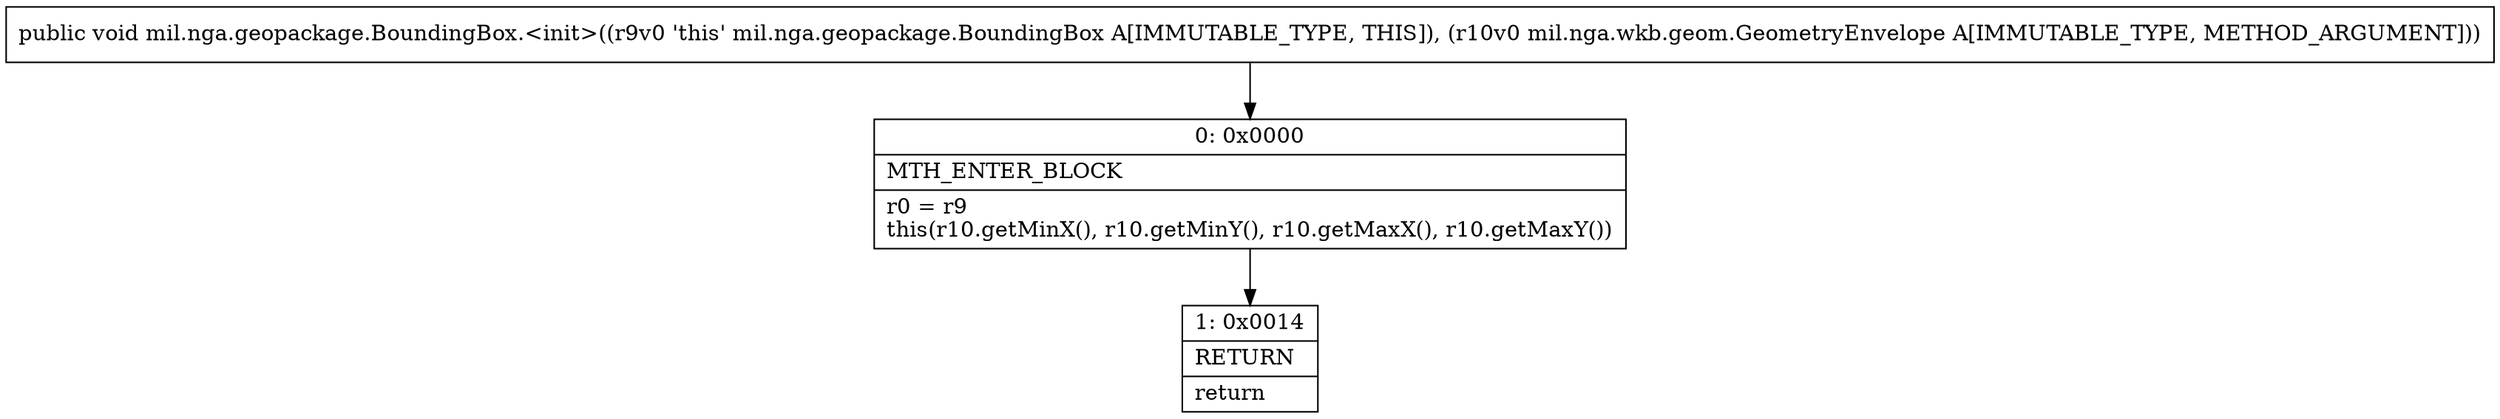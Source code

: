 digraph "CFG formil.nga.geopackage.BoundingBox.\<init\>(Lmil\/nga\/wkb\/geom\/GeometryEnvelope;)V" {
Node_0 [shape=record,label="{0\:\ 0x0000|MTH_ENTER_BLOCK\l|r0 = r9\lthis(r10.getMinX(), r10.getMinY(), r10.getMaxX(), r10.getMaxY())\l}"];
Node_1 [shape=record,label="{1\:\ 0x0014|RETURN\l|return\l}"];
MethodNode[shape=record,label="{public void mil.nga.geopackage.BoundingBox.\<init\>((r9v0 'this' mil.nga.geopackage.BoundingBox A[IMMUTABLE_TYPE, THIS]), (r10v0 mil.nga.wkb.geom.GeometryEnvelope A[IMMUTABLE_TYPE, METHOD_ARGUMENT])) }"];
MethodNode -> Node_0;
Node_0 -> Node_1;
}


